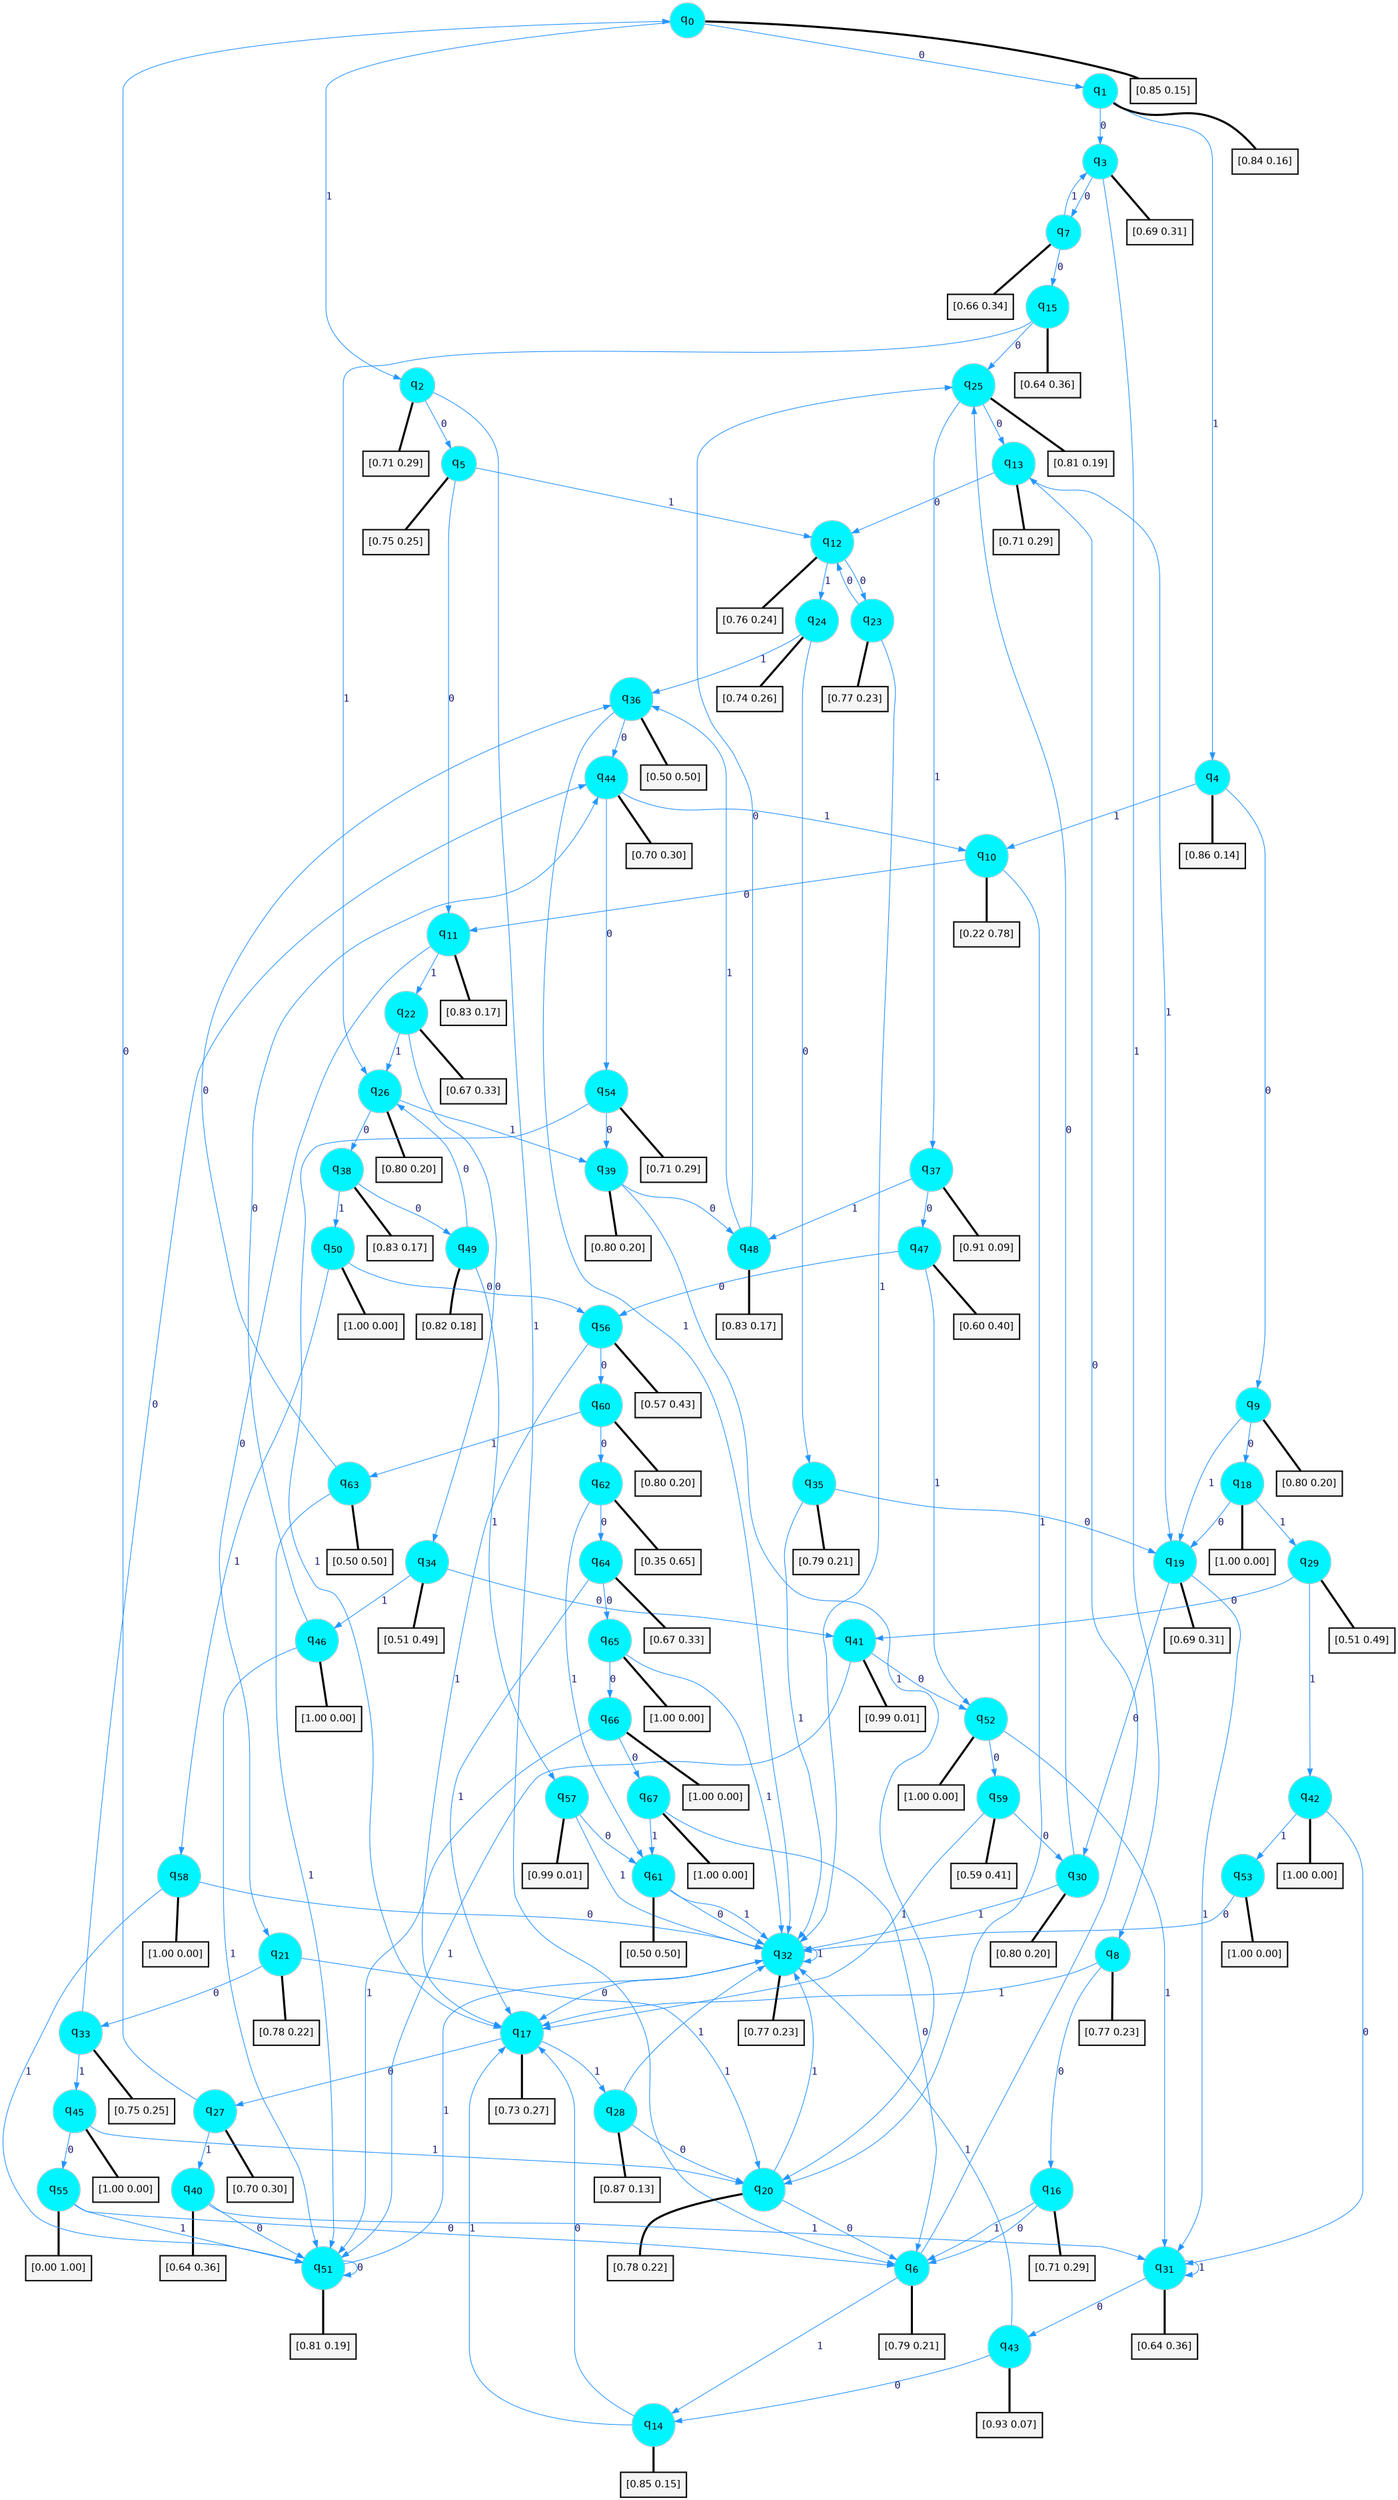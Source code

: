 digraph G {
graph [
bgcolor=transparent, dpi=300, rankdir=TD, size="40,25"];
node [
color=gray, fillcolor=turquoise1, fontcolor=black, fontname=Helvetica, fontsize=16, fontweight=bold, shape=circle, style=filled];
edge [
arrowsize=1, color=dodgerblue1, fontcolor=midnightblue, fontname=courier, fontweight=bold, penwidth=1, style=solid, weight=20];
0[label=<q<SUB>0</SUB>>];
1[label=<q<SUB>1</SUB>>];
2[label=<q<SUB>2</SUB>>];
3[label=<q<SUB>3</SUB>>];
4[label=<q<SUB>4</SUB>>];
5[label=<q<SUB>5</SUB>>];
6[label=<q<SUB>6</SUB>>];
7[label=<q<SUB>7</SUB>>];
8[label=<q<SUB>8</SUB>>];
9[label=<q<SUB>9</SUB>>];
10[label=<q<SUB>10</SUB>>];
11[label=<q<SUB>11</SUB>>];
12[label=<q<SUB>12</SUB>>];
13[label=<q<SUB>13</SUB>>];
14[label=<q<SUB>14</SUB>>];
15[label=<q<SUB>15</SUB>>];
16[label=<q<SUB>16</SUB>>];
17[label=<q<SUB>17</SUB>>];
18[label=<q<SUB>18</SUB>>];
19[label=<q<SUB>19</SUB>>];
20[label=<q<SUB>20</SUB>>];
21[label=<q<SUB>21</SUB>>];
22[label=<q<SUB>22</SUB>>];
23[label=<q<SUB>23</SUB>>];
24[label=<q<SUB>24</SUB>>];
25[label=<q<SUB>25</SUB>>];
26[label=<q<SUB>26</SUB>>];
27[label=<q<SUB>27</SUB>>];
28[label=<q<SUB>28</SUB>>];
29[label=<q<SUB>29</SUB>>];
30[label=<q<SUB>30</SUB>>];
31[label=<q<SUB>31</SUB>>];
32[label=<q<SUB>32</SUB>>];
33[label=<q<SUB>33</SUB>>];
34[label=<q<SUB>34</SUB>>];
35[label=<q<SUB>35</SUB>>];
36[label=<q<SUB>36</SUB>>];
37[label=<q<SUB>37</SUB>>];
38[label=<q<SUB>38</SUB>>];
39[label=<q<SUB>39</SUB>>];
40[label=<q<SUB>40</SUB>>];
41[label=<q<SUB>41</SUB>>];
42[label=<q<SUB>42</SUB>>];
43[label=<q<SUB>43</SUB>>];
44[label=<q<SUB>44</SUB>>];
45[label=<q<SUB>45</SUB>>];
46[label=<q<SUB>46</SUB>>];
47[label=<q<SUB>47</SUB>>];
48[label=<q<SUB>48</SUB>>];
49[label=<q<SUB>49</SUB>>];
50[label=<q<SUB>50</SUB>>];
51[label=<q<SUB>51</SUB>>];
52[label=<q<SUB>52</SUB>>];
53[label=<q<SUB>53</SUB>>];
54[label=<q<SUB>54</SUB>>];
55[label=<q<SUB>55</SUB>>];
56[label=<q<SUB>56</SUB>>];
57[label=<q<SUB>57</SUB>>];
58[label=<q<SUB>58</SUB>>];
59[label=<q<SUB>59</SUB>>];
60[label=<q<SUB>60</SUB>>];
61[label=<q<SUB>61</SUB>>];
62[label=<q<SUB>62</SUB>>];
63[label=<q<SUB>63</SUB>>];
64[label=<q<SUB>64</SUB>>];
65[label=<q<SUB>65</SUB>>];
66[label=<q<SUB>66</SUB>>];
67[label=<q<SUB>67</SUB>>];
68[label="[0.85 0.15]", shape=box,fontcolor=black, fontname=Helvetica, fontsize=14, penwidth=2, fillcolor=whitesmoke,color=black];
69[label="[0.84 0.16]", shape=box,fontcolor=black, fontname=Helvetica, fontsize=14, penwidth=2, fillcolor=whitesmoke,color=black];
70[label="[0.71 0.29]", shape=box,fontcolor=black, fontname=Helvetica, fontsize=14, penwidth=2, fillcolor=whitesmoke,color=black];
71[label="[0.69 0.31]", shape=box,fontcolor=black, fontname=Helvetica, fontsize=14, penwidth=2, fillcolor=whitesmoke,color=black];
72[label="[0.86 0.14]", shape=box,fontcolor=black, fontname=Helvetica, fontsize=14, penwidth=2, fillcolor=whitesmoke,color=black];
73[label="[0.75 0.25]", shape=box,fontcolor=black, fontname=Helvetica, fontsize=14, penwidth=2, fillcolor=whitesmoke,color=black];
74[label="[0.79 0.21]", shape=box,fontcolor=black, fontname=Helvetica, fontsize=14, penwidth=2, fillcolor=whitesmoke,color=black];
75[label="[0.66 0.34]", shape=box,fontcolor=black, fontname=Helvetica, fontsize=14, penwidth=2, fillcolor=whitesmoke,color=black];
76[label="[0.77 0.23]", shape=box,fontcolor=black, fontname=Helvetica, fontsize=14, penwidth=2, fillcolor=whitesmoke,color=black];
77[label="[0.80 0.20]", shape=box,fontcolor=black, fontname=Helvetica, fontsize=14, penwidth=2, fillcolor=whitesmoke,color=black];
78[label="[0.22 0.78]", shape=box,fontcolor=black, fontname=Helvetica, fontsize=14, penwidth=2, fillcolor=whitesmoke,color=black];
79[label="[0.83 0.17]", shape=box,fontcolor=black, fontname=Helvetica, fontsize=14, penwidth=2, fillcolor=whitesmoke,color=black];
80[label="[0.76 0.24]", shape=box,fontcolor=black, fontname=Helvetica, fontsize=14, penwidth=2, fillcolor=whitesmoke,color=black];
81[label="[0.71 0.29]", shape=box,fontcolor=black, fontname=Helvetica, fontsize=14, penwidth=2, fillcolor=whitesmoke,color=black];
82[label="[0.85 0.15]", shape=box,fontcolor=black, fontname=Helvetica, fontsize=14, penwidth=2, fillcolor=whitesmoke,color=black];
83[label="[0.64 0.36]", shape=box,fontcolor=black, fontname=Helvetica, fontsize=14, penwidth=2, fillcolor=whitesmoke,color=black];
84[label="[0.71 0.29]", shape=box,fontcolor=black, fontname=Helvetica, fontsize=14, penwidth=2, fillcolor=whitesmoke,color=black];
85[label="[0.73 0.27]", shape=box,fontcolor=black, fontname=Helvetica, fontsize=14, penwidth=2, fillcolor=whitesmoke,color=black];
86[label="[1.00 0.00]", shape=box,fontcolor=black, fontname=Helvetica, fontsize=14, penwidth=2, fillcolor=whitesmoke,color=black];
87[label="[0.69 0.31]", shape=box,fontcolor=black, fontname=Helvetica, fontsize=14, penwidth=2, fillcolor=whitesmoke,color=black];
88[label="[0.78 0.22]", shape=box,fontcolor=black, fontname=Helvetica, fontsize=14, penwidth=2, fillcolor=whitesmoke,color=black];
89[label="[0.78 0.22]", shape=box,fontcolor=black, fontname=Helvetica, fontsize=14, penwidth=2, fillcolor=whitesmoke,color=black];
90[label="[0.67 0.33]", shape=box,fontcolor=black, fontname=Helvetica, fontsize=14, penwidth=2, fillcolor=whitesmoke,color=black];
91[label="[0.77 0.23]", shape=box,fontcolor=black, fontname=Helvetica, fontsize=14, penwidth=2, fillcolor=whitesmoke,color=black];
92[label="[0.74 0.26]", shape=box,fontcolor=black, fontname=Helvetica, fontsize=14, penwidth=2, fillcolor=whitesmoke,color=black];
93[label="[0.81 0.19]", shape=box,fontcolor=black, fontname=Helvetica, fontsize=14, penwidth=2, fillcolor=whitesmoke,color=black];
94[label="[0.80 0.20]", shape=box,fontcolor=black, fontname=Helvetica, fontsize=14, penwidth=2, fillcolor=whitesmoke,color=black];
95[label="[0.70 0.30]", shape=box,fontcolor=black, fontname=Helvetica, fontsize=14, penwidth=2, fillcolor=whitesmoke,color=black];
96[label="[0.87 0.13]", shape=box,fontcolor=black, fontname=Helvetica, fontsize=14, penwidth=2, fillcolor=whitesmoke,color=black];
97[label="[0.51 0.49]", shape=box,fontcolor=black, fontname=Helvetica, fontsize=14, penwidth=2, fillcolor=whitesmoke,color=black];
98[label="[0.80 0.20]", shape=box,fontcolor=black, fontname=Helvetica, fontsize=14, penwidth=2, fillcolor=whitesmoke,color=black];
99[label="[0.64 0.36]", shape=box,fontcolor=black, fontname=Helvetica, fontsize=14, penwidth=2, fillcolor=whitesmoke,color=black];
100[label="[0.77 0.23]", shape=box,fontcolor=black, fontname=Helvetica, fontsize=14, penwidth=2, fillcolor=whitesmoke,color=black];
101[label="[0.75 0.25]", shape=box,fontcolor=black, fontname=Helvetica, fontsize=14, penwidth=2, fillcolor=whitesmoke,color=black];
102[label="[0.51 0.49]", shape=box,fontcolor=black, fontname=Helvetica, fontsize=14, penwidth=2, fillcolor=whitesmoke,color=black];
103[label="[0.79 0.21]", shape=box,fontcolor=black, fontname=Helvetica, fontsize=14, penwidth=2, fillcolor=whitesmoke,color=black];
104[label="[0.50 0.50]", shape=box,fontcolor=black, fontname=Helvetica, fontsize=14, penwidth=2, fillcolor=whitesmoke,color=black];
105[label="[0.91 0.09]", shape=box,fontcolor=black, fontname=Helvetica, fontsize=14, penwidth=2, fillcolor=whitesmoke,color=black];
106[label="[0.83 0.17]", shape=box,fontcolor=black, fontname=Helvetica, fontsize=14, penwidth=2, fillcolor=whitesmoke,color=black];
107[label="[0.80 0.20]", shape=box,fontcolor=black, fontname=Helvetica, fontsize=14, penwidth=2, fillcolor=whitesmoke,color=black];
108[label="[0.64 0.36]", shape=box,fontcolor=black, fontname=Helvetica, fontsize=14, penwidth=2, fillcolor=whitesmoke,color=black];
109[label="[0.99 0.01]", shape=box,fontcolor=black, fontname=Helvetica, fontsize=14, penwidth=2, fillcolor=whitesmoke,color=black];
110[label="[1.00 0.00]", shape=box,fontcolor=black, fontname=Helvetica, fontsize=14, penwidth=2, fillcolor=whitesmoke,color=black];
111[label="[0.93 0.07]", shape=box,fontcolor=black, fontname=Helvetica, fontsize=14, penwidth=2, fillcolor=whitesmoke,color=black];
112[label="[0.70 0.30]", shape=box,fontcolor=black, fontname=Helvetica, fontsize=14, penwidth=2, fillcolor=whitesmoke,color=black];
113[label="[1.00 0.00]", shape=box,fontcolor=black, fontname=Helvetica, fontsize=14, penwidth=2, fillcolor=whitesmoke,color=black];
114[label="[1.00 0.00]", shape=box,fontcolor=black, fontname=Helvetica, fontsize=14, penwidth=2, fillcolor=whitesmoke,color=black];
115[label="[0.60 0.40]", shape=box,fontcolor=black, fontname=Helvetica, fontsize=14, penwidth=2, fillcolor=whitesmoke,color=black];
116[label="[0.83 0.17]", shape=box,fontcolor=black, fontname=Helvetica, fontsize=14, penwidth=2, fillcolor=whitesmoke,color=black];
117[label="[0.82 0.18]", shape=box,fontcolor=black, fontname=Helvetica, fontsize=14, penwidth=2, fillcolor=whitesmoke,color=black];
118[label="[1.00 0.00]", shape=box,fontcolor=black, fontname=Helvetica, fontsize=14, penwidth=2, fillcolor=whitesmoke,color=black];
119[label="[0.81 0.19]", shape=box,fontcolor=black, fontname=Helvetica, fontsize=14, penwidth=2, fillcolor=whitesmoke,color=black];
120[label="[1.00 0.00]", shape=box,fontcolor=black, fontname=Helvetica, fontsize=14, penwidth=2, fillcolor=whitesmoke,color=black];
121[label="[1.00 0.00]", shape=box,fontcolor=black, fontname=Helvetica, fontsize=14, penwidth=2, fillcolor=whitesmoke,color=black];
122[label="[0.71 0.29]", shape=box,fontcolor=black, fontname=Helvetica, fontsize=14, penwidth=2, fillcolor=whitesmoke,color=black];
123[label="[0.00 1.00]", shape=box,fontcolor=black, fontname=Helvetica, fontsize=14, penwidth=2, fillcolor=whitesmoke,color=black];
124[label="[0.57 0.43]", shape=box,fontcolor=black, fontname=Helvetica, fontsize=14, penwidth=2, fillcolor=whitesmoke,color=black];
125[label="[0.99 0.01]", shape=box,fontcolor=black, fontname=Helvetica, fontsize=14, penwidth=2, fillcolor=whitesmoke,color=black];
126[label="[1.00 0.00]", shape=box,fontcolor=black, fontname=Helvetica, fontsize=14, penwidth=2, fillcolor=whitesmoke,color=black];
127[label="[0.59 0.41]", shape=box,fontcolor=black, fontname=Helvetica, fontsize=14, penwidth=2, fillcolor=whitesmoke,color=black];
128[label="[0.80 0.20]", shape=box,fontcolor=black, fontname=Helvetica, fontsize=14, penwidth=2, fillcolor=whitesmoke,color=black];
129[label="[0.50 0.50]", shape=box,fontcolor=black, fontname=Helvetica, fontsize=14, penwidth=2, fillcolor=whitesmoke,color=black];
130[label="[0.35 0.65]", shape=box,fontcolor=black, fontname=Helvetica, fontsize=14, penwidth=2, fillcolor=whitesmoke,color=black];
131[label="[0.50 0.50]", shape=box,fontcolor=black, fontname=Helvetica, fontsize=14, penwidth=2, fillcolor=whitesmoke,color=black];
132[label="[0.67 0.33]", shape=box,fontcolor=black, fontname=Helvetica, fontsize=14, penwidth=2, fillcolor=whitesmoke,color=black];
133[label="[1.00 0.00]", shape=box,fontcolor=black, fontname=Helvetica, fontsize=14, penwidth=2, fillcolor=whitesmoke,color=black];
134[label="[1.00 0.00]", shape=box,fontcolor=black, fontname=Helvetica, fontsize=14, penwidth=2, fillcolor=whitesmoke,color=black];
135[label="[1.00 0.00]", shape=box,fontcolor=black, fontname=Helvetica, fontsize=14, penwidth=2, fillcolor=whitesmoke,color=black];
0->1 [label=0];
0->2 [label=1];
0->68 [arrowhead=none, penwidth=3,color=black];
1->3 [label=0];
1->4 [label=1];
1->69 [arrowhead=none, penwidth=3,color=black];
2->5 [label=0];
2->6 [label=1];
2->70 [arrowhead=none, penwidth=3,color=black];
3->7 [label=0];
3->8 [label=1];
3->71 [arrowhead=none, penwidth=3,color=black];
4->9 [label=0];
4->10 [label=1];
4->72 [arrowhead=none, penwidth=3,color=black];
5->11 [label=0];
5->12 [label=1];
5->73 [arrowhead=none, penwidth=3,color=black];
6->13 [label=0];
6->14 [label=1];
6->74 [arrowhead=none, penwidth=3,color=black];
7->15 [label=0];
7->3 [label=1];
7->75 [arrowhead=none, penwidth=3,color=black];
8->16 [label=0];
8->17 [label=1];
8->76 [arrowhead=none, penwidth=3,color=black];
9->18 [label=0];
9->19 [label=1];
9->77 [arrowhead=none, penwidth=3,color=black];
10->11 [label=0];
10->20 [label=1];
10->78 [arrowhead=none, penwidth=3,color=black];
11->21 [label=0];
11->22 [label=1];
11->79 [arrowhead=none, penwidth=3,color=black];
12->23 [label=0];
12->24 [label=1];
12->80 [arrowhead=none, penwidth=3,color=black];
13->12 [label=0];
13->19 [label=1];
13->81 [arrowhead=none, penwidth=3,color=black];
14->17 [label=0];
14->17 [label=1];
14->82 [arrowhead=none, penwidth=3,color=black];
15->25 [label=0];
15->26 [label=1];
15->83 [arrowhead=none, penwidth=3,color=black];
16->6 [label=0];
16->6 [label=1];
16->84 [arrowhead=none, penwidth=3,color=black];
17->27 [label=0];
17->28 [label=1];
17->85 [arrowhead=none, penwidth=3,color=black];
18->19 [label=0];
18->29 [label=1];
18->86 [arrowhead=none, penwidth=3,color=black];
19->30 [label=0];
19->31 [label=1];
19->87 [arrowhead=none, penwidth=3,color=black];
20->6 [label=0];
20->32 [label=1];
20->88 [arrowhead=none, penwidth=3,color=black];
21->33 [label=0];
21->20 [label=1];
21->89 [arrowhead=none, penwidth=3,color=black];
22->34 [label=0];
22->26 [label=1];
22->90 [arrowhead=none, penwidth=3,color=black];
23->12 [label=0];
23->32 [label=1];
23->91 [arrowhead=none, penwidth=3,color=black];
24->35 [label=0];
24->36 [label=1];
24->92 [arrowhead=none, penwidth=3,color=black];
25->13 [label=0];
25->37 [label=1];
25->93 [arrowhead=none, penwidth=3,color=black];
26->38 [label=0];
26->39 [label=1];
26->94 [arrowhead=none, penwidth=3,color=black];
27->0 [label=0];
27->40 [label=1];
27->95 [arrowhead=none, penwidth=3,color=black];
28->20 [label=0];
28->32 [label=1];
28->96 [arrowhead=none, penwidth=3,color=black];
29->41 [label=0];
29->42 [label=1];
29->97 [arrowhead=none, penwidth=3,color=black];
30->25 [label=0];
30->32 [label=1];
30->98 [arrowhead=none, penwidth=3,color=black];
31->43 [label=0];
31->31 [label=1];
31->99 [arrowhead=none, penwidth=3,color=black];
32->17 [label=0];
32->32 [label=1];
32->100 [arrowhead=none, penwidth=3,color=black];
33->44 [label=0];
33->45 [label=1];
33->101 [arrowhead=none, penwidth=3,color=black];
34->41 [label=0];
34->46 [label=1];
34->102 [arrowhead=none, penwidth=3,color=black];
35->19 [label=0];
35->32 [label=1];
35->103 [arrowhead=none, penwidth=3,color=black];
36->44 [label=0];
36->32 [label=1];
36->104 [arrowhead=none, penwidth=3,color=black];
37->47 [label=0];
37->48 [label=1];
37->105 [arrowhead=none, penwidth=3,color=black];
38->49 [label=0];
38->50 [label=1];
38->106 [arrowhead=none, penwidth=3,color=black];
39->48 [label=0];
39->20 [label=1];
39->107 [arrowhead=none, penwidth=3,color=black];
40->51 [label=0];
40->31 [label=1];
40->108 [arrowhead=none, penwidth=3,color=black];
41->52 [label=0];
41->51 [label=1];
41->109 [arrowhead=none, penwidth=3,color=black];
42->31 [label=0];
42->53 [label=1];
42->110 [arrowhead=none, penwidth=3,color=black];
43->14 [label=0];
43->32 [label=1];
43->111 [arrowhead=none, penwidth=3,color=black];
44->54 [label=0];
44->10 [label=1];
44->112 [arrowhead=none, penwidth=3,color=black];
45->55 [label=0];
45->20 [label=1];
45->113 [arrowhead=none, penwidth=3,color=black];
46->44 [label=0];
46->51 [label=1];
46->114 [arrowhead=none, penwidth=3,color=black];
47->56 [label=0];
47->52 [label=1];
47->115 [arrowhead=none, penwidth=3,color=black];
48->25 [label=0];
48->36 [label=1];
48->116 [arrowhead=none, penwidth=3,color=black];
49->26 [label=0];
49->57 [label=1];
49->117 [arrowhead=none, penwidth=3,color=black];
50->56 [label=0];
50->58 [label=1];
50->118 [arrowhead=none, penwidth=3,color=black];
51->51 [label=0];
51->32 [label=1];
51->119 [arrowhead=none, penwidth=3,color=black];
52->59 [label=0];
52->31 [label=1];
52->120 [arrowhead=none, penwidth=3,color=black];
53->32 [label=0];
53->121 [arrowhead=none, penwidth=3,color=black];
54->39 [label=0];
54->17 [label=1];
54->122 [arrowhead=none, penwidth=3,color=black];
55->6 [label=0];
55->51 [label=1];
55->123 [arrowhead=none, penwidth=3,color=black];
56->60 [label=0];
56->17 [label=1];
56->124 [arrowhead=none, penwidth=3,color=black];
57->61 [label=0];
57->32 [label=1];
57->125 [arrowhead=none, penwidth=3,color=black];
58->32 [label=0];
58->51 [label=1];
58->126 [arrowhead=none, penwidth=3,color=black];
59->30 [label=0];
59->17 [label=1];
59->127 [arrowhead=none, penwidth=3,color=black];
60->62 [label=0];
60->63 [label=1];
60->128 [arrowhead=none, penwidth=3,color=black];
61->32 [label=0];
61->32 [label=1];
61->129 [arrowhead=none, penwidth=3,color=black];
62->64 [label=0];
62->61 [label=1];
62->130 [arrowhead=none, penwidth=3,color=black];
63->36 [label=0];
63->51 [label=1];
63->131 [arrowhead=none, penwidth=3,color=black];
64->65 [label=0];
64->17 [label=1];
64->132 [arrowhead=none, penwidth=3,color=black];
65->66 [label=0];
65->32 [label=1];
65->133 [arrowhead=none, penwidth=3,color=black];
66->67 [label=0];
66->51 [label=1];
66->134 [arrowhead=none, penwidth=3,color=black];
67->6 [label=0];
67->61 [label=1];
67->135 [arrowhead=none, penwidth=3,color=black];
}
